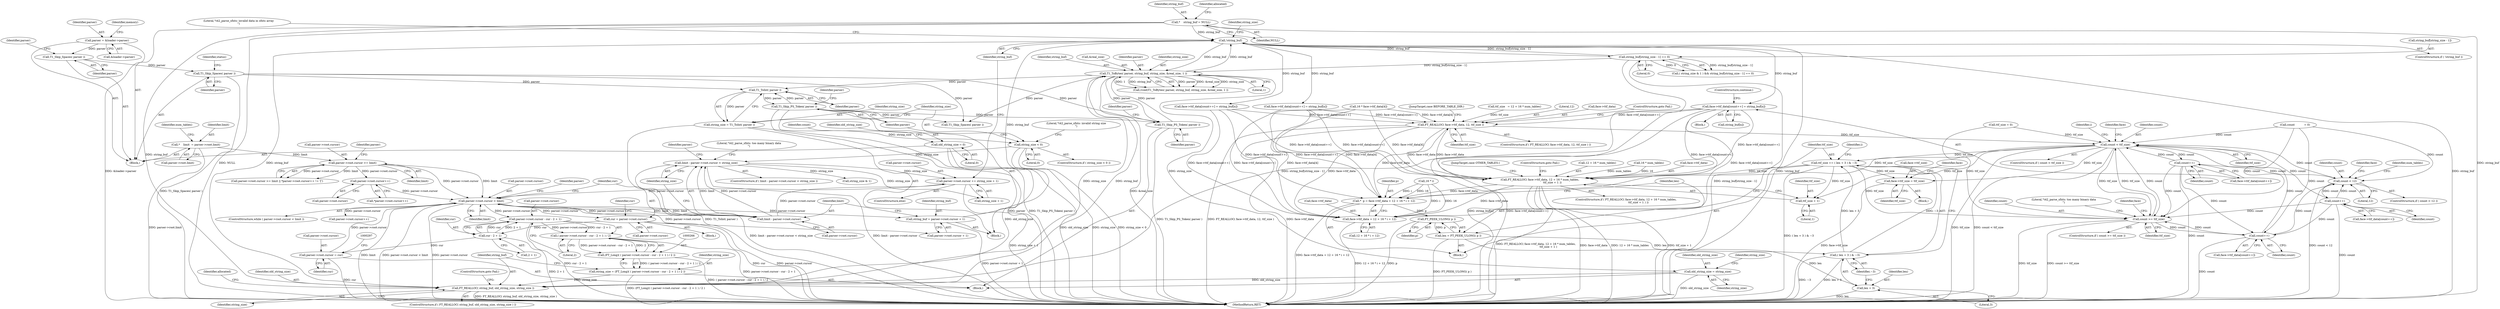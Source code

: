 digraph "1_savannah_3788187e0c396952cd7d905c6c61f3ff8e84b2b4_0@array" {
"1000496" [label="(Call,face->ttf_data[count++] = string_buf[n])"];
"1000390" [label="(Call,!string_buf)"];
"1000168" [label="(Call,*    string_buf = NULL)"];
"1000298" [label="(Call,T1_ToBytes( parser, string_buf, string_size, &real_size, 1 ))"];
"1000254" [label="(Call,T1_Skip_PS_Token( parser ))"];
"1000343" [label="(Call,T1_Skip_PS_Token( parser ))"];
"1000329" [label="(Call,T1_ToInt( parser ))"];
"1000204" [label="(Call,T1_Skip_Spaces( parser ))"];
"1000176" [label="(Call,T1_Skip_Spaces( parser ))"];
"1000130" [label="(Call,parser = &loader->parser)"];
"1000281" [label="(Call,FT_REALLOC( string_buf, old_string_size, string_size ))"];
"1000405" [label="(Call,string_buf[string_size - 1] == 0)"];
"1000305" [label="(Call,old_string_size = string_size)"];
"1000212" [label="(Call,old_string_size = 0)"];
"1000263" [label="(Call,string_size = (FT_Long)( ( parser->root.cursor - cur - 2 + 1 ) / 2 ))"];
"1000265" [label="(Call,(FT_Long)( ( parser->root.cursor - cur - 2 + 1 ) / 2 ))"];
"1000267" [label="(Call,( parser->root.cursor - cur - 2 + 1 ) / 2)"];
"1000268" [label="(Call,parser->root.cursor - cur - 2 + 1)"];
"1000219" [label="(Call,parser->root.cursor < limit)"];
"1000180" [label="(Call,parser->root.cursor >= limit)"];
"1000146" [label="(Call,*    limit  = parser->root.limit)"];
"1000380" [label="(Call,parser->root.cursor += string_size + 1)"];
"1000362" [label="(Call,limit - parser->root.cursor < string_size)"];
"1000363" [label="(Call,limit - parser->root.cursor)"];
"1000332" [label="(Call,string_size < 0)"];
"1000327" [label="(Call,string_size = T1_ToInt( parser ))"];
"1000289" [label="(Call,parser->root.cursor = cur)"];
"1000274" [label="(Call,cur - 2 + 1)"];
"1000227" [label="(Call,cur = parser->root.cursor)"];
"1000189" [label="(Call,parser->root.cursor++)"];
"1000352" [label="(Call,string_buf = parser->root.cursor + 1)"];
"1000483" [label="(Call,FT_REALLOC( face->ttf_data, 12, ttf_size ))"];
"1000492" [label="(Call,count < ttf_size)"];
"1000501" [label="(Call,count++)"];
"1000440" [label="(Call,count < 12)"];
"1000449" [label="(Call,count++)"];
"1000570" [label="(Call,count >= ttf_size)"];
"1000586" [label="(Call,count++)"];
"1000539" [label="(Call,ttf_size += ( len + 3 ) & ~3)"];
"1000549" [label="(Call,face->ttf_size = ttf_size)"];
"1000555" [label="(Call,FT_REALLOC( face->ttf_data, 12 + 16 * num_tables,\n                             ttf_size + 1 ))"];
"1000522" [label="(Call,*  p = face->ttf_data + 12 + 16 * i + 12)"];
"1000537" [label="(Call,FT_PEEK_ULONG( p ))"];
"1000535" [label="(Call,len = FT_PEEK_ULONG( p ))"];
"1000541" [label="(Call,( len + 3 ) & ~3)"];
"1000542" [label="(Call,len + 3)"];
"1000524" [label="(Call,face->ttf_data + 12 + 16 * i + 12)"];
"1000564" [label="(Call,ttf_size + 1)"];
"1000572" [label="(Identifier,ttf_size)"];
"1000564" [label="(Call,ttf_size + 1)"];
"1000445" [label="(Call,face->ttf_data[count++])"];
"1000128" [label="(Block,)"];
"1000220" [label="(Call,parser->root.cursor)"];
"1000362" [label="(Call,limit - parser->root.cursor < string_size)"];
"1000186" [label="(Identifier,limit)"];
"1000522" [label="(Call,*  p = face->ttf_data + 12 + 16 * i + 12)"];
"1000212" [label="(Call,old_string_size = 0)"];
"1000386" [label="(Call,string_size + 1)"];
"1000381" [label="(Call,parser->root.cursor)"];
"1000373" [label="(Literal,\"t42_parse_sfnts: too many binary data\n\")"];
"1000301" [label="(Identifier,string_size)"];
"1000380" [label="(Call,parser->root.cursor += string_size + 1)"];
"1000487" [label="(Literal,12)"];
"1000213" [label="(Identifier,old_string_size)"];
"1000181" [label="(Call,parser->root.cursor)"];
"1000219" [label="(Call,parser->root.cursor < limit)"];
"1000156" [label="(Identifier,num_tables)"];
"1000290" [label="(Call,parser->root.cursor)"];
"1000494" [label="(Identifier,ttf_size)"];
"1000390" [label="(Call,!string_buf)"];
"1000591" [label="(Call,T1_Skip_Spaces( parser ))"];
"1000460" [label="(Call,16 * face->ttf_data[4])"];
"1000146" [label="(Call,*    limit  = parser->root.limit)"];
"1000441" [label="(Identifier,count)"];
"1000402" [label="(Call,string_size & 1)"];
"1000240" [label="(Call,parser->root.cursor++)"];
"1000344" [label="(Identifier,parser)"];
"1000541" [label="(Call,( len + 3 ) & ~3)"];
"1000265" [label="(Call,(FT_Long)( ( parser->root.cursor - cur - 2 + 1 ) / 2 ))"];
"1000304" [label="(Literal,1)"];
"1000592" [label="(Identifier,parser)"];
"1000228" [label="(Identifier,cur)"];
"1000275" [label="(Identifier,cur)"];
"1000587" [label="(Identifier,count)"];
"1000537" [label="(Call,FT_PEEK_ULONG( p ))"];
"1000179" [label="(Call,parser->root.cursor >= limit || *parser->root.cursor++ != '[')"];
"1000306" [label="(Identifier,old_string_size)"];
"1000176" [label="(Call,T1_Skip_Spaces( parser ))"];
"1000571" [label="(Identifier,count)"];
"1000170" [label="(Identifier,NULL)"];
"1000132" [label="(Call,&loader->parser)"];
"1000447" [label="(Identifier,face)"];
"1000484" [label="(Call,face->ttf_data)"];
"1000328" [label="(Identifier,string_size)"];
"1000581" [label="(Call,face->ttf_data[count++] = string_buf[n])"];
"1000352" [label="(Call,string_buf = parser->root.cursor + 1)"];
"1000379" [label="(ControlStructure,else)"];
"1000227" [label="(Call,cur = parser->root.cursor)"];
"1000568" [label="(JumpTarget,case OTHER_TABLES:)"];
"1000503" [label="(Call,string_buf[n])"];
"1000287" [label="(Identifier,allocated)"];
"1000495" [label="(Block,)"];
"1000401" [label="(Call,( string_size & 1 ) && string_buf[string_size - 1] == 0)"];
"1000593" [label="(MethodReturn,RET)"];
"1000334" [label="(Literal,0)"];
"1000177" [label="(Identifier,parser)"];
"1000331" [label="(ControlStructure,if ( string_size < 0 ))"];
"1000513" [label="(Identifier,i)"];
"1000496" [label="(Call,face->ttf_data[count++] = string_buf[n])"];
"1000483" [label="(Call,FT_REALLOC( face->ttf_data, 12, ttf_size ))"];
"1000215" [label="(Call,count           = 0)"];
"1000205" [label="(Identifier,parser)"];
"1000458" [label="(Identifier,num_tables)"];
"1000189" [label="(Call,parser->root.cursor++)"];
"1000520" [label="(Block,)"];
"1000406" [label="(Call,string_buf[string_size - 1])"];
"1000309" [label="(Identifier,string_size)"];
"1000216" [label="(Identifier,count)"];
"1000169" [label="(Identifier,string_buf)"];
"1000492" [label="(Call,count < ttf_size)"];
"1000160" [label="(Call,ttf_size = 0)"];
"1000575" [label="(Literal,\"t42_parse_sfnts: too many binary data\n\")"];
"1000264" [label="(Identifier,string_size)"];
"1000488" [label="(Identifier,ttf_size)"];
"1000542" [label="(Call,len + 3)"];
"1000557" [label="(Identifier,face)"];
"1000489" [label="(ControlStructure,goto Fail;)"];
"1000544" [label="(Literal,3)"];
"1000168" [label="(Call,*    string_buf = NULL)"];
"1000383" [label="(Identifier,parser)"];
"1000263" [label="(Call,string_size = (FT_Long)( ( parser->root.cursor - cur - 2 + 1 ) / 2 ))"];
"1000365" [label="(Call,parser->root.cursor)"];
"1000226" [label="(Block,)"];
"1000343" [label="(Call,T1_Skip_PS_Token( parser ))"];
"1000192" [label="(Identifier,parser)"];
"1000361" [label="(ControlStructure,if ( limit - parser->root.cursor < string_size ))"];
"1000405" [label="(Call,string_buf[string_size - 1] == 0)"];
"1000523" [label="(Identifier,p)"];
"1000296" [label="(Call,(void)T1_ToBytes( parser, string_buf, string_size, &real_size, 1 ))"];
"1000285" [label="(ControlStructure,goto Fail;)"];
"1000444" [label="(Call,face->ttf_data[count++] = string_buf[n])"];
"1000348" [label="(Identifier,parser)"];
"1000279" [label="(Literal,2)"];
"1000497" [label="(Call,face->ttf_data[count++])"];
"1000482" [label="(ControlStructure,if ( FT_REALLOC( face->ttf_data, 12, ttf_size ) ))"];
"1000370" [label="(Identifier,string_size)"];
"1000330" [label="(Identifier,parser)"];
"1000490" [label="(JumpTarget,case BEFORE_TABLE_DIR:)"];
"1000586" [label="(Call,count++)"];
"1000491" [label="(ControlStructure,if ( count < ttf_size ))"];
"1000475" [label="(Call,ttf_size   = 12 + 16 * num_tables)"];
"1000281" [label="(Call,FT_REALLOC( string_buf, old_string_size, string_size ))"];
"1000130" [label="(Call,parser = &loader->parser)"];
"1000540" [label="(Identifier,ttf_size)"];
"1000531" [label="(Call,16 * i)"];
"1000545" [label="(Identifier,~3)"];
"1000553" [label="(Identifier,ttf_size)"];
"1000204" [label="(Call,T1_Skip_Spaces( parser ))"];
"1000305" [label="(Call,old_string_size = string_size)"];
"1000535" [label="(Call,len = FT_PEEK_ULONG( p ))"];
"1000190" [label="(Call,parser->root.cursor)"];
"1000538" [label="(Identifier,p)"];
"1000337" [label="(Literal,\"t42_parse_sfnts: invalid string size\n\")"];
"1000536" [label="(Identifier,len)"];
"1000148" [label="(Call,parser->root.limit)"];
"1000147" [label="(Identifier,limit)"];
"1000449" [label="(Call,count++)"];
"1000289" [label="(Call,parser->root.cursor = cur)"];
"1000354" [label="(Call,parser->root.cursor + 1)"];
"1000299" [label="(Identifier,parser)"];
"1000183" [label="(Identifier,parser)"];
"1000300" [label="(Identifier,string_buf)"];
"1000131" [label="(Identifier,parser)"];
"1000539" [label="(Call,ttf_size += ( len + 3 ) & ~3)"];
"1000554" [label="(ControlStructure,if ( FT_REALLOC( face->ttf_data, 12 + 16 * num_tables,\n                             ttf_size + 1 ) ))"];
"1000567" [label="(ControlStructure,goto Fail;)"];
"1000549" [label="(Call,face->ttf_size = ttf_size)"];
"1000282" [label="(Identifier,string_buf)"];
"1000269" [label="(Call,parser->root.cursor)"];
"1000329" [label="(Call,T1_ToInt( parser ))"];
"1000253" [label="(Block,)"];
"1000268" [label="(Call,parser->root.cursor - cur - 2 + 1)"];
"1000525" [label="(Call,face->ttf_data)"];
"1000283" [label="(Identifier,old_string_size)"];
"1000274" [label="(Call,cur - 2 + 1)"];
"1000280" [label="(ControlStructure,if ( FT_REALLOC( string_buf, old_string_size, string_size ) ))"];
"1000524" [label="(Call,face->ttf_data + 12 + 16 * i + 12)"];
"1000276" [label="(Call,2 + 1)"];
"1000394" [label="(Literal,\"t42_parse_sfnts: invalid data in sfnts array\n\")"];
"1000259" [label="(Identifier,parser)"];
"1000543" [label="(Identifier,len)"];
"1000403" [label="(Identifier,string_size)"];
"1000389" [label="(ControlStructure,if ( !string_buf ))"];
"1000582" [label="(Call,face->ttf_data[count++])"];
"1000519" [label="(Identifier,i)"];
"1000569" [label="(ControlStructure,if ( count >= ttf_size ))"];
"1000364" [label="(Identifier,limit)"];
"1000254" [label="(Call,T1_Skip_PS_Token( parser ))"];
"1000327" [label="(Call,string_size = T1_ToInt( parser ))"];
"1000439" [label="(ControlStructure,if ( count < 12 ))"];
"1000188" [label="(Call,*parser->root.cursor++)"];
"1000307" [label="(Identifier,string_size)"];
"1000559" [label="(Call,12 + 16 * num_tables)"];
"1000316" [label="(Block,)"];
"1000570" [label="(Call,count >= ttf_size)"];
"1000267" [label="(Call,( parser->root.cursor - cur - 2 + 1 ) / 2)"];
"1000411" [label="(Literal,0)"];
"1000584" [label="(Identifier,face)"];
"1000332" [label="(Call,string_size < 0)"];
"1000180" [label="(Call,parser->root.cursor >= limit)"];
"1000284" [label="(Identifier,string_size)"];
"1000225" [label="(Identifier,limit)"];
"1000565" [label="(Identifier,ttf_size)"];
"1000295" [label="(Identifier,cur)"];
"1000499" [label="(Identifier,face)"];
"1000502" [label="(Identifier,count)"];
"1000353" [label="(Identifier,string_buf)"];
"1000138" [label="(Identifier,memory)"];
"1000214" [label="(Literal,0)"];
"1000298" [label="(Call,T1_ToBytes( parser, string_buf, string_size, &real_size, 1 ))"];
"1000391" [label="(Identifier,string_buf)"];
"1000561" [label="(Call,16 * num_tables)"];
"1000501" [label="(Call,count++)"];
"1000237" [label="(Identifier,cur)"];
"1000229" [label="(Call,parser->root.cursor)"];
"1000207" [label="(Identifier,status)"];
"1000508" [label="(Block,)"];
"1000556" [label="(Call,face->ttf_data)"];
"1000506" [label="(ControlStructure,continue;)"];
"1000255" [label="(Identifier,parser)"];
"1000493" [label="(Identifier,count)"];
"1000528" [label="(Call,12 + 16 * i + 12)"];
"1000450" [label="(Identifier,count)"];
"1000550" [label="(Call,face->ttf_size)"];
"1000440" [label="(Call,count < 12)"];
"1000173" [label="(Identifier,allocated)"];
"1000218" [label="(ControlStructure,while ( parser->root.cursor < limit ))"];
"1000333" [label="(Identifier,string_size)"];
"1000566" [label="(Literal,1)"];
"1000442" [label="(Literal,12)"];
"1000363" [label="(Call,limit - parser->root.cursor)"];
"1000302" [label="(Call,&real_size)"];
"1000555" [label="(Call,FT_REALLOC( face->ttf_data, 12 + 16 * num_tables,\n                             ttf_size + 1 ))"];
"1000496" -> "1000495"  [label="AST: "];
"1000496" -> "1000503"  [label="CFG: "];
"1000497" -> "1000496"  [label="AST: "];
"1000503" -> "1000496"  [label="AST: "];
"1000506" -> "1000496"  [label="CFG: "];
"1000496" -> "1000593"  [label="DDG: string_buf[n]"];
"1000496" -> "1000593"  [label="DDG: face->ttf_data[count++]"];
"1000496" -> "1000483"  [label="DDG: face->ttf_data[count++]"];
"1000390" -> "1000496"  [label="DDG: string_buf"];
"1000496" -> "1000522"  [label="DDG: face->ttf_data[count++]"];
"1000496" -> "1000524"  [label="DDG: face->ttf_data[count++]"];
"1000496" -> "1000555"  [label="DDG: face->ttf_data[count++]"];
"1000390" -> "1000389"  [label="AST: "];
"1000390" -> "1000391"  [label="CFG: "];
"1000391" -> "1000390"  [label="AST: "];
"1000394" -> "1000390"  [label="CFG: "];
"1000403" -> "1000390"  [label="CFG: "];
"1000390" -> "1000593"  [label="DDG: !string_buf"];
"1000390" -> "1000593"  [label="DDG: string_buf"];
"1000390" -> "1000281"  [label="DDG: string_buf"];
"1000390" -> "1000298"  [label="DDG: string_buf"];
"1000168" -> "1000390"  [label="DDG: string_buf"];
"1000298" -> "1000390"  [label="DDG: string_buf"];
"1000405" -> "1000390"  [label="DDG: string_buf[string_size - 1]"];
"1000352" -> "1000390"  [label="DDG: string_buf"];
"1000390" -> "1000405"  [label="DDG: string_buf"];
"1000390" -> "1000444"  [label="DDG: string_buf"];
"1000390" -> "1000581"  [label="DDG: string_buf"];
"1000168" -> "1000128"  [label="AST: "];
"1000168" -> "1000170"  [label="CFG: "];
"1000169" -> "1000168"  [label="AST: "];
"1000170" -> "1000168"  [label="AST: "];
"1000173" -> "1000168"  [label="CFG: "];
"1000168" -> "1000593"  [label="DDG: string_buf"];
"1000168" -> "1000593"  [label="DDG: NULL"];
"1000168" -> "1000281"  [label="DDG: string_buf"];
"1000298" -> "1000296"  [label="AST: "];
"1000298" -> "1000304"  [label="CFG: "];
"1000299" -> "1000298"  [label="AST: "];
"1000300" -> "1000298"  [label="AST: "];
"1000301" -> "1000298"  [label="AST: "];
"1000302" -> "1000298"  [label="AST: "];
"1000304" -> "1000298"  [label="AST: "];
"1000296" -> "1000298"  [label="CFG: "];
"1000298" -> "1000593"  [label="DDG: &real_size"];
"1000298" -> "1000254"  [label="DDG: parser"];
"1000298" -> "1000296"  [label="DDG: parser"];
"1000298" -> "1000296"  [label="DDG: &real_size"];
"1000298" -> "1000296"  [label="DDG: string_size"];
"1000298" -> "1000296"  [label="DDG: 1"];
"1000298" -> "1000296"  [label="DDG: string_buf"];
"1000254" -> "1000298"  [label="DDG: parser"];
"1000281" -> "1000298"  [label="DDG: string_buf"];
"1000281" -> "1000298"  [label="DDG: string_size"];
"1000405" -> "1000298"  [label="DDG: string_buf[string_size - 1]"];
"1000298" -> "1000305"  [label="DDG: string_size"];
"1000298" -> "1000329"  [label="DDG: parser"];
"1000298" -> "1000591"  [label="DDG: parser"];
"1000254" -> "1000253"  [label="AST: "];
"1000254" -> "1000255"  [label="CFG: "];
"1000255" -> "1000254"  [label="AST: "];
"1000259" -> "1000254"  [label="CFG: "];
"1000254" -> "1000593"  [label="DDG: T1_Skip_PS_Token( parser )"];
"1000343" -> "1000254"  [label="DDG: parser"];
"1000204" -> "1000254"  [label="DDG: parser"];
"1000343" -> "1000316"  [label="AST: "];
"1000343" -> "1000344"  [label="CFG: "];
"1000344" -> "1000343"  [label="AST: "];
"1000348" -> "1000343"  [label="CFG: "];
"1000343" -> "1000593"  [label="DDG: parser"];
"1000343" -> "1000593"  [label="DDG: T1_Skip_PS_Token( parser )"];
"1000343" -> "1000329"  [label="DDG: parser"];
"1000329" -> "1000343"  [label="DDG: parser"];
"1000343" -> "1000591"  [label="DDG: parser"];
"1000329" -> "1000327"  [label="AST: "];
"1000329" -> "1000330"  [label="CFG: "];
"1000330" -> "1000329"  [label="AST: "];
"1000327" -> "1000329"  [label="CFG: "];
"1000329" -> "1000327"  [label="DDG: parser"];
"1000204" -> "1000329"  [label="DDG: parser"];
"1000204" -> "1000128"  [label="AST: "];
"1000204" -> "1000205"  [label="CFG: "];
"1000205" -> "1000204"  [label="AST: "];
"1000207" -> "1000204"  [label="CFG: "];
"1000204" -> "1000593"  [label="DDG: T1_Skip_Spaces( parser )"];
"1000176" -> "1000204"  [label="DDG: parser"];
"1000204" -> "1000591"  [label="DDG: parser"];
"1000176" -> "1000128"  [label="AST: "];
"1000176" -> "1000177"  [label="CFG: "];
"1000177" -> "1000176"  [label="AST: "];
"1000183" -> "1000176"  [label="CFG: "];
"1000130" -> "1000176"  [label="DDG: parser"];
"1000130" -> "1000128"  [label="AST: "];
"1000130" -> "1000132"  [label="CFG: "];
"1000131" -> "1000130"  [label="AST: "];
"1000132" -> "1000130"  [label="AST: "];
"1000138" -> "1000130"  [label="CFG: "];
"1000130" -> "1000593"  [label="DDG: &loader->parser"];
"1000281" -> "1000280"  [label="AST: "];
"1000281" -> "1000284"  [label="CFG: "];
"1000282" -> "1000281"  [label="AST: "];
"1000283" -> "1000281"  [label="AST: "];
"1000284" -> "1000281"  [label="AST: "];
"1000285" -> "1000281"  [label="CFG: "];
"1000287" -> "1000281"  [label="CFG: "];
"1000281" -> "1000593"  [label="DDG: FT_REALLOC( string_buf, old_string_size, string_size )"];
"1000405" -> "1000281"  [label="DDG: string_buf[string_size - 1]"];
"1000305" -> "1000281"  [label="DDG: old_string_size"];
"1000212" -> "1000281"  [label="DDG: old_string_size"];
"1000263" -> "1000281"  [label="DDG: string_size"];
"1000405" -> "1000401"  [label="AST: "];
"1000405" -> "1000411"  [label="CFG: "];
"1000406" -> "1000405"  [label="AST: "];
"1000411" -> "1000405"  [label="AST: "];
"1000401" -> "1000405"  [label="CFG: "];
"1000405" -> "1000593"  [label="DDG: string_buf[string_size - 1]"];
"1000405" -> "1000401"  [label="DDG: string_buf[string_size - 1]"];
"1000405" -> "1000401"  [label="DDG: 0"];
"1000305" -> "1000253"  [label="AST: "];
"1000305" -> "1000307"  [label="CFG: "];
"1000306" -> "1000305"  [label="AST: "];
"1000307" -> "1000305"  [label="AST: "];
"1000309" -> "1000305"  [label="CFG: "];
"1000305" -> "1000593"  [label="DDG: old_string_size"];
"1000212" -> "1000128"  [label="AST: "];
"1000212" -> "1000214"  [label="CFG: "];
"1000213" -> "1000212"  [label="AST: "];
"1000214" -> "1000212"  [label="AST: "];
"1000216" -> "1000212"  [label="CFG: "];
"1000212" -> "1000593"  [label="DDG: old_string_size"];
"1000263" -> "1000253"  [label="AST: "];
"1000263" -> "1000265"  [label="CFG: "];
"1000264" -> "1000263"  [label="AST: "];
"1000265" -> "1000263"  [label="AST: "];
"1000282" -> "1000263"  [label="CFG: "];
"1000263" -> "1000593"  [label="DDG: (FT_Long)( ( parser->root.cursor - cur - 2 + 1 ) / 2 )"];
"1000265" -> "1000263"  [label="DDG: ( parser->root.cursor - cur - 2 + 1 ) / 2"];
"1000265" -> "1000267"  [label="CFG: "];
"1000266" -> "1000265"  [label="AST: "];
"1000267" -> "1000265"  [label="AST: "];
"1000265" -> "1000593"  [label="DDG: ( parser->root.cursor - cur - 2 + 1 ) / 2"];
"1000267" -> "1000265"  [label="DDG: parser->root.cursor - cur - 2 + 1"];
"1000267" -> "1000265"  [label="DDG: 2"];
"1000267" -> "1000279"  [label="CFG: "];
"1000268" -> "1000267"  [label="AST: "];
"1000279" -> "1000267"  [label="AST: "];
"1000267" -> "1000593"  [label="DDG: parser->root.cursor - cur - 2 + 1"];
"1000268" -> "1000267"  [label="DDG: parser->root.cursor"];
"1000268" -> "1000267"  [label="DDG: cur - 2 + 1"];
"1000268" -> "1000274"  [label="CFG: "];
"1000269" -> "1000268"  [label="AST: "];
"1000274" -> "1000268"  [label="AST: "];
"1000279" -> "1000268"  [label="CFG: "];
"1000268" -> "1000593"  [label="DDG: cur - 2 + 1"];
"1000219" -> "1000268"  [label="DDG: parser->root.cursor"];
"1000274" -> "1000268"  [label="DDG: cur"];
"1000274" -> "1000268"  [label="DDG: 2 + 1"];
"1000219" -> "1000218"  [label="AST: "];
"1000219" -> "1000225"  [label="CFG: "];
"1000220" -> "1000219"  [label="AST: "];
"1000225" -> "1000219"  [label="AST: "];
"1000228" -> "1000219"  [label="CFG: "];
"1000592" -> "1000219"  [label="CFG: "];
"1000219" -> "1000593"  [label="DDG: limit"];
"1000219" -> "1000593"  [label="DDG: parser->root.cursor < limit"];
"1000219" -> "1000593"  [label="DDG: parser->root.cursor"];
"1000180" -> "1000219"  [label="DDG: parser->root.cursor"];
"1000180" -> "1000219"  [label="DDG: limit"];
"1000380" -> "1000219"  [label="DDG: parser->root.cursor"];
"1000289" -> "1000219"  [label="DDG: parser->root.cursor"];
"1000189" -> "1000219"  [label="DDG: parser->root.cursor"];
"1000363" -> "1000219"  [label="DDG: limit"];
"1000219" -> "1000227"  [label="DDG: parser->root.cursor"];
"1000219" -> "1000240"  [label="DDG: parser->root.cursor"];
"1000219" -> "1000352"  [label="DDG: parser->root.cursor"];
"1000219" -> "1000354"  [label="DDG: parser->root.cursor"];
"1000219" -> "1000363"  [label="DDG: limit"];
"1000219" -> "1000363"  [label="DDG: parser->root.cursor"];
"1000180" -> "1000179"  [label="AST: "];
"1000180" -> "1000186"  [label="CFG: "];
"1000181" -> "1000180"  [label="AST: "];
"1000186" -> "1000180"  [label="AST: "];
"1000192" -> "1000180"  [label="CFG: "];
"1000179" -> "1000180"  [label="CFG: "];
"1000180" -> "1000179"  [label="DDG: parser->root.cursor"];
"1000180" -> "1000179"  [label="DDG: limit"];
"1000146" -> "1000180"  [label="DDG: limit"];
"1000180" -> "1000189"  [label="DDG: parser->root.cursor"];
"1000146" -> "1000128"  [label="AST: "];
"1000146" -> "1000148"  [label="CFG: "];
"1000147" -> "1000146"  [label="AST: "];
"1000148" -> "1000146"  [label="AST: "];
"1000156" -> "1000146"  [label="CFG: "];
"1000146" -> "1000593"  [label="DDG: parser->root.limit"];
"1000380" -> "1000379"  [label="AST: "];
"1000380" -> "1000386"  [label="CFG: "];
"1000381" -> "1000380"  [label="AST: "];
"1000386" -> "1000380"  [label="AST: "];
"1000391" -> "1000380"  [label="CFG: "];
"1000380" -> "1000593"  [label="DDG: string_size + 1"];
"1000362" -> "1000380"  [label="DDG: string_size"];
"1000363" -> "1000380"  [label="DDG: parser->root.cursor"];
"1000362" -> "1000361"  [label="AST: "];
"1000362" -> "1000370"  [label="CFG: "];
"1000363" -> "1000362"  [label="AST: "];
"1000370" -> "1000362"  [label="AST: "];
"1000373" -> "1000362"  [label="CFG: "];
"1000383" -> "1000362"  [label="CFG: "];
"1000362" -> "1000593"  [label="DDG: limit - parser->root.cursor < string_size"];
"1000362" -> "1000593"  [label="DDG: limit - parser->root.cursor"];
"1000363" -> "1000362"  [label="DDG: limit"];
"1000363" -> "1000362"  [label="DDG: parser->root.cursor"];
"1000332" -> "1000362"  [label="DDG: string_size"];
"1000362" -> "1000386"  [label="DDG: string_size"];
"1000362" -> "1000402"  [label="DDG: string_size"];
"1000363" -> "1000365"  [label="CFG: "];
"1000364" -> "1000363"  [label="AST: "];
"1000365" -> "1000363"  [label="AST: "];
"1000370" -> "1000363"  [label="CFG: "];
"1000332" -> "1000331"  [label="AST: "];
"1000332" -> "1000334"  [label="CFG: "];
"1000333" -> "1000332"  [label="AST: "];
"1000334" -> "1000332"  [label="AST: "];
"1000337" -> "1000332"  [label="CFG: "];
"1000344" -> "1000332"  [label="CFG: "];
"1000332" -> "1000593"  [label="DDG: string_size"];
"1000332" -> "1000593"  [label="DDG: string_size < 0"];
"1000327" -> "1000332"  [label="DDG: string_size"];
"1000327" -> "1000316"  [label="AST: "];
"1000328" -> "1000327"  [label="AST: "];
"1000333" -> "1000327"  [label="CFG: "];
"1000327" -> "1000593"  [label="DDG: T1_ToInt( parser )"];
"1000289" -> "1000253"  [label="AST: "];
"1000289" -> "1000295"  [label="CFG: "];
"1000290" -> "1000289"  [label="AST: "];
"1000295" -> "1000289"  [label="AST: "];
"1000297" -> "1000289"  [label="CFG: "];
"1000289" -> "1000593"  [label="DDG: cur"];
"1000274" -> "1000289"  [label="DDG: cur"];
"1000274" -> "1000276"  [label="CFG: "];
"1000275" -> "1000274"  [label="AST: "];
"1000276" -> "1000274"  [label="AST: "];
"1000274" -> "1000593"  [label="DDG: 2 + 1"];
"1000227" -> "1000274"  [label="DDG: cur"];
"1000227" -> "1000226"  [label="AST: "];
"1000227" -> "1000229"  [label="CFG: "];
"1000228" -> "1000227"  [label="AST: "];
"1000229" -> "1000227"  [label="AST: "];
"1000237" -> "1000227"  [label="CFG: "];
"1000227" -> "1000593"  [label="DDG: cur"];
"1000227" -> "1000593"  [label="DDG: parser->root.cursor"];
"1000189" -> "1000188"  [label="AST: "];
"1000189" -> "1000190"  [label="CFG: "];
"1000190" -> "1000189"  [label="AST: "];
"1000188" -> "1000189"  [label="CFG: "];
"1000352" -> "1000316"  [label="AST: "];
"1000352" -> "1000354"  [label="CFG: "];
"1000353" -> "1000352"  [label="AST: "];
"1000354" -> "1000352"  [label="AST: "];
"1000364" -> "1000352"  [label="CFG: "];
"1000352" -> "1000593"  [label="DDG: parser->root.cursor + 1"];
"1000483" -> "1000482"  [label="AST: "];
"1000483" -> "1000488"  [label="CFG: "];
"1000484" -> "1000483"  [label="AST: "];
"1000487" -> "1000483"  [label="AST: "];
"1000488" -> "1000483"  [label="AST: "];
"1000489" -> "1000483"  [label="CFG: "];
"1000490" -> "1000483"  [label="CFG: "];
"1000483" -> "1000593"  [label="DDG: FT_REALLOC( face->ttf_data, 12, ttf_size )"];
"1000483" -> "1000593"  [label="DDG: face->ttf_data"];
"1000555" -> "1000483"  [label="DDG: face->ttf_data"];
"1000444" -> "1000483"  [label="DDG: face->ttf_data[count++]"];
"1000581" -> "1000483"  [label="DDG: face->ttf_data[count++]"];
"1000460" -> "1000483"  [label="DDG: face->ttf_data[4]"];
"1000475" -> "1000483"  [label="DDG: ttf_size"];
"1000483" -> "1000492"  [label="DDG: ttf_size"];
"1000483" -> "1000522"  [label="DDG: face->ttf_data"];
"1000483" -> "1000524"  [label="DDG: face->ttf_data"];
"1000483" -> "1000555"  [label="DDG: face->ttf_data"];
"1000492" -> "1000491"  [label="AST: "];
"1000492" -> "1000494"  [label="CFG: "];
"1000493" -> "1000492"  [label="AST: "];
"1000494" -> "1000492"  [label="AST: "];
"1000499" -> "1000492"  [label="CFG: "];
"1000513" -> "1000492"  [label="CFG: "];
"1000492" -> "1000593"  [label="DDG: ttf_size"];
"1000492" -> "1000593"  [label="DDG: count < ttf_size"];
"1000215" -> "1000492"  [label="DDG: count"];
"1000449" -> "1000492"  [label="DDG: count"];
"1000586" -> "1000492"  [label="DDG: count"];
"1000501" -> "1000492"  [label="DDG: count"];
"1000440" -> "1000492"  [label="DDG: count"];
"1000570" -> "1000492"  [label="DDG: ttf_size"];
"1000160" -> "1000492"  [label="DDG: ttf_size"];
"1000492" -> "1000501"  [label="DDG: count"];
"1000492" -> "1000539"  [label="DDG: ttf_size"];
"1000492" -> "1000549"  [label="DDG: ttf_size"];
"1000492" -> "1000555"  [label="DDG: ttf_size"];
"1000492" -> "1000564"  [label="DDG: ttf_size"];
"1000492" -> "1000570"  [label="DDG: count"];
"1000492" -> "1000570"  [label="DDG: ttf_size"];
"1000501" -> "1000497"  [label="AST: "];
"1000501" -> "1000502"  [label="CFG: "];
"1000502" -> "1000501"  [label="AST: "];
"1000497" -> "1000501"  [label="CFG: "];
"1000501" -> "1000593"  [label="DDG: count"];
"1000501" -> "1000440"  [label="DDG: count"];
"1000501" -> "1000570"  [label="DDG: count"];
"1000501" -> "1000586"  [label="DDG: count"];
"1000440" -> "1000439"  [label="AST: "];
"1000440" -> "1000442"  [label="CFG: "];
"1000441" -> "1000440"  [label="AST: "];
"1000442" -> "1000440"  [label="AST: "];
"1000447" -> "1000440"  [label="CFG: "];
"1000458" -> "1000440"  [label="CFG: "];
"1000440" -> "1000593"  [label="DDG: count < 12"];
"1000215" -> "1000440"  [label="DDG: count"];
"1000449" -> "1000440"  [label="DDG: count"];
"1000586" -> "1000440"  [label="DDG: count"];
"1000440" -> "1000449"  [label="DDG: count"];
"1000449" -> "1000445"  [label="AST: "];
"1000449" -> "1000450"  [label="CFG: "];
"1000450" -> "1000449"  [label="AST: "];
"1000445" -> "1000449"  [label="CFG: "];
"1000449" -> "1000593"  [label="DDG: count"];
"1000449" -> "1000570"  [label="DDG: count"];
"1000449" -> "1000586"  [label="DDG: count"];
"1000570" -> "1000569"  [label="AST: "];
"1000570" -> "1000572"  [label="CFG: "];
"1000571" -> "1000570"  [label="AST: "];
"1000572" -> "1000570"  [label="AST: "];
"1000575" -> "1000570"  [label="CFG: "];
"1000584" -> "1000570"  [label="CFG: "];
"1000570" -> "1000593"  [label="DDG: ttf_size"];
"1000570" -> "1000593"  [label="DDG: count >= ttf_size"];
"1000215" -> "1000570"  [label="DDG: count"];
"1000586" -> "1000570"  [label="DDG: count"];
"1000160" -> "1000570"  [label="DDG: ttf_size"];
"1000539" -> "1000570"  [label="DDG: ttf_size"];
"1000570" -> "1000586"  [label="DDG: count"];
"1000586" -> "1000582"  [label="AST: "];
"1000586" -> "1000587"  [label="CFG: "];
"1000587" -> "1000586"  [label="AST: "];
"1000582" -> "1000586"  [label="CFG: "];
"1000586" -> "1000593"  [label="DDG: count"];
"1000215" -> "1000586"  [label="DDG: count"];
"1000539" -> "1000520"  [label="AST: "];
"1000539" -> "1000541"  [label="CFG: "];
"1000540" -> "1000539"  [label="AST: "];
"1000541" -> "1000539"  [label="AST: "];
"1000519" -> "1000539"  [label="CFG: "];
"1000539" -> "1000593"  [label="DDG: ( len + 3 ) & ~3"];
"1000541" -> "1000539"  [label="DDG: len + 3"];
"1000541" -> "1000539"  [label="DDG: ~3"];
"1000539" -> "1000549"  [label="DDG: ttf_size"];
"1000539" -> "1000555"  [label="DDG: ttf_size"];
"1000539" -> "1000564"  [label="DDG: ttf_size"];
"1000549" -> "1000508"  [label="AST: "];
"1000549" -> "1000553"  [label="CFG: "];
"1000550" -> "1000549"  [label="AST: "];
"1000553" -> "1000549"  [label="AST: "];
"1000557" -> "1000549"  [label="CFG: "];
"1000549" -> "1000593"  [label="DDG: face->ttf_size"];
"1000555" -> "1000554"  [label="AST: "];
"1000555" -> "1000564"  [label="CFG: "];
"1000556" -> "1000555"  [label="AST: "];
"1000559" -> "1000555"  [label="AST: "];
"1000564" -> "1000555"  [label="AST: "];
"1000567" -> "1000555"  [label="CFG: "];
"1000568" -> "1000555"  [label="CFG: "];
"1000555" -> "1000593"  [label="DDG: FT_REALLOC( face->ttf_data, 12 + 16 * num_tables,\n                             ttf_size + 1 )"];
"1000555" -> "1000593"  [label="DDG: face->ttf_data"];
"1000555" -> "1000593"  [label="DDG: 12 + 16 * num_tables"];
"1000555" -> "1000593"  [label="DDG: ttf_size + 1"];
"1000555" -> "1000522"  [label="DDG: face->ttf_data"];
"1000555" -> "1000524"  [label="DDG: face->ttf_data"];
"1000444" -> "1000555"  [label="DDG: face->ttf_data[count++]"];
"1000581" -> "1000555"  [label="DDG: face->ttf_data[count++]"];
"1000460" -> "1000555"  [label="DDG: face->ttf_data[4]"];
"1000561" -> "1000555"  [label="DDG: 16"];
"1000561" -> "1000555"  [label="DDG: num_tables"];
"1000522" -> "1000520"  [label="AST: "];
"1000522" -> "1000524"  [label="CFG: "];
"1000523" -> "1000522"  [label="AST: "];
"1000524" -> "1000522"  [label="AST: "];
"1000536" -> "1000522"  [label="CFG: "];
"1000522" -> "1000593"  [label="DDG: face->ttf_data + 12 + 16 * i + 12"];
"1000444" -> "1000522"  [label="DDG: face->ttf_data[count++]"];
"1000581" -> "1000522"  [label="DDG: face->ttf_data[count++]"];
"1000460" -> "1000522"  [label="DDG: face->ttf_data[4]"];
"1000531" -> "1000522"  [label="DDG: 16"];
"1000531" -> "1000522"  [label="DDG: i"];
"1000522" -> "1000537"  [label="DDG: p"];
"1000537" -> "1000535"  [label="AST: "];
"1000537" -> "1000538"  [label="CFG: "];
"1000538" -> "1000537"  [label="AST: "];
"1000535" -> "1000537"  [label="CFG: "];
"1000537" -> "1000593"  [label="DDG: p"];
"1000537" -> "1000535"  [label="DDG: p"];
"1000535" -> "1000520"  [label="AST: "];
"1000536" -> "1000535"  [label="AST: "];
"1000540" -> "1000535"  [label="CFG: "];
"1000535" -> "1000593"  [label="DDG: FT_PEEK_ULONG( p )"];
"1000535" -> "1000541"  [label="DDG: len"];
"1000535" -> "1000542"  [label="DDG: len"];
"1000541" -> "1000545"  [label="CFG: "];
"1000542" -> "1000541"  [label="AST: "];
"1000545" -> "1000541"  [label="AST: "];
"1000541" -> "1000593"  [label="DDG: len + 3"];
"1000541" -> "1000593"  [label="DDG: ~3"];
"1000542" -> "1000544"  [label="CFG: "];
"1000543" -> "1000542"  [label="AST: "];
"1000544" -> "1000542"  [label="AST: "];
"1000545" -> "1000542"  [label="CFG: "];
"1000542" -> "1000593"  [label="DDG: len"];
"1000524" -> "1000528"  [label="CFG: "];
"1000525" -> "1000524"  [label="AST: "];
"1000528" -> "1000524"  [label="AST: "];
"1000524" -> "1000593"  [label="DDG: 12 + 16 * i + 12"];
"1000444" -> "1000524"  [label="DDG: face->ttf_data[count++]"];
"1000581" -> "1000524"  [label="DDG: face->ttf_data[count++]"];
"1000460" -> "1000524"  [label="DDG: face->ttf_data[4]"];
"1000531" -> "1000524"  [label="DDG: 16"];
"1000531" -> "1000524"  [label="DDG: i"];
"1000564" -> "1000566"  [label="CFG: "];
"1000565" -> "1000564"  [label="AST: "];
"1000566" -> "1000564"  [label="AST: "];
}
